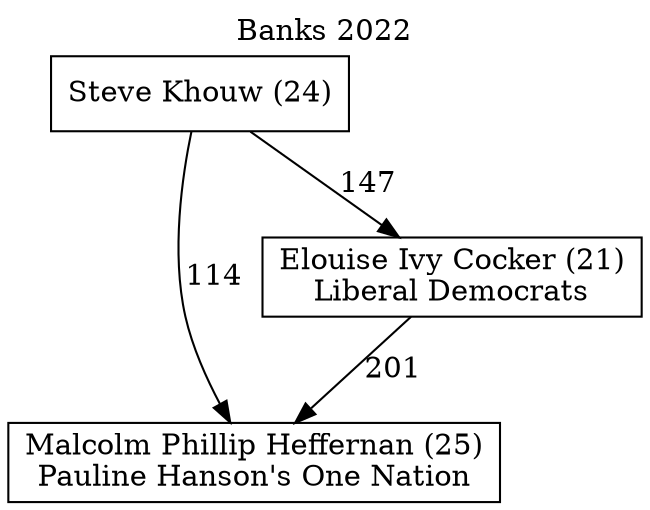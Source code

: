 // House preference flow
digraph "Malcolm Phillip Heffernan (25)_Banks_2022" {
	graph [label="Banks 2022" labelloc=t mclimit=10]
	node [shape=box]
	"Malcolm Phillip Heffernan (25)" [label="Malcolm Phillip Heffernan (25)
Pauline Hanson's One Nation"]
	"Elouise Ivy Cocker (21)" [label="Elouise Ivy Cocker (21)
Liberal Democrats"]
	"Steve Khouw (24)" [label="Steve Khouw (24)
"]
	"Elouise Ivy Cocker (21)" -> "Malcolm Phillip Heffernan (25)" [label=201]
	"Steve Khouw (24)" -> "Elouise Ivy Cocker (21)" [label=147]
	"Steve Khouw (24)" -> "Malcolm Phillip Heffernan (25)" [label=114]
}
